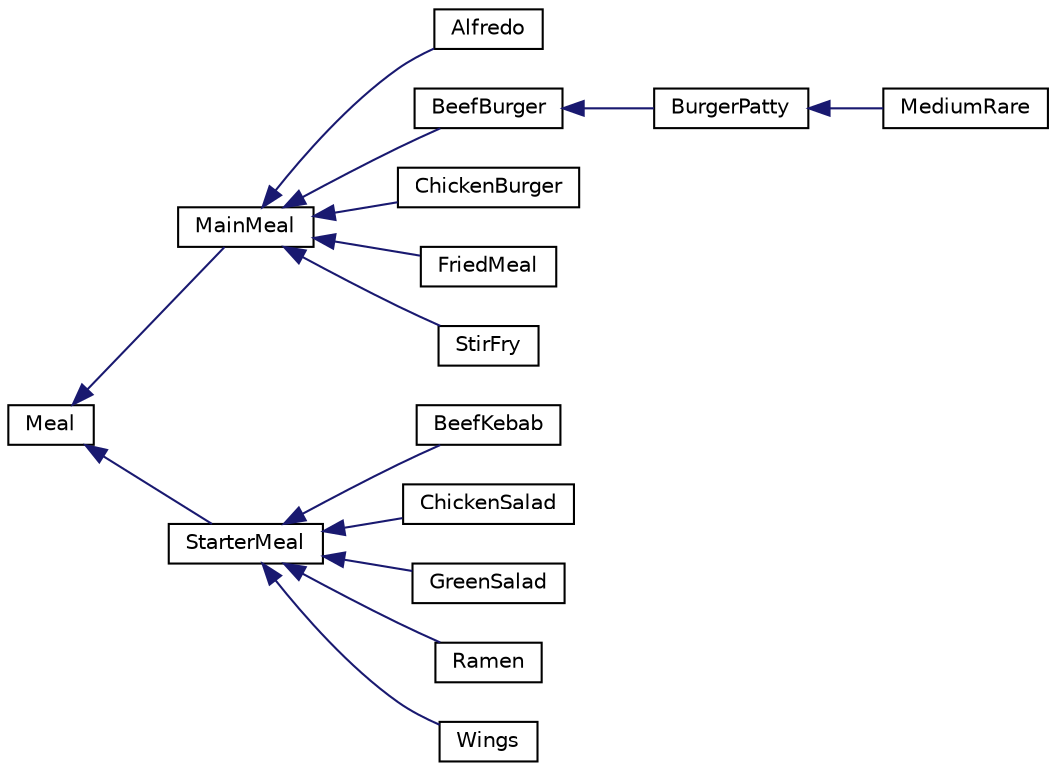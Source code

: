 digraph "Graphical Class Hierarchy"
{
 // LATEX_PDF_SIZE
  edge [fontname="Helvetica",fontsize="10",labelfontname="Helvetica",labelfontsize="10"];
  node [fontname="Helvetica",fontsize="10",shape=record];
  rankdir="LR";
  Node0 [label="Meal",height=0.2,width=0.4,color="black", fillcolor="white", style="filled",URL="$classMeal.html",tooltip="The Meal class is an abstract base class that defines the interface for creating meals."];
  Node0 -> Node1 [dir="back",color="midnightblue",fontsize="10",style="solid",fontname="Helvetica"];
  Node1 [label="MainMeal",height=0.2,width=0.4,color="black", fillcolor="white", style="filled",URL="$classMainMeal.html",tooltip="The MainMeal class is a concrete class that inherits from the Meal class. It provides an implementati..."];
  Node1 -> Node2 [dir="back",color="midnightblue",fontsize="10",style="solid",fontname="Helvetica"];
  Node2 [label="Alfredo",height=0.2,width=0.4,color="black", fillcolor="white", style="filled",URL="$classAlfredo.html",tooltip="The Alfredo class is a derived class of MainMeal that represents an Alfredo main meal."];
  Node1 -> Node3 [dir="back",color="midnightblue",fontsize="10",style="solid",fontname="Helvetica"];
  Node3 [label="BeefBurger",height=0.2,width=0.4,color="black", fillcolor="white", style="filled",URL="$classBeefBurger.html",tooltip="The BeefBurger class is a derived class of MainMeal that represents a beef burger."];
  Node3 -> Node4 [dir="back",color="midnightblue",fontsize="10",style="solid",fontname="Helvetica"];
  Node4 [label="BurgerPatty",height=0.2,width=0.4,color="black", fillcolor="white", style="filled",URL="$classBurgerPatty.html",tooltip=" "];
  Node4 -> Node5 [dir="back",color="midnightblue",fontsize="10",style="solid",fontname="Helvetica"];
  Node5 [label="MediumRare",height=0.2,width=0.4,color="black", fillcolor="white", style="filled",URL="$classMediumRare.html",tooltip=" "];
  Node1 -> Node6 [dir="back",color="midnightblue",fontsize="10",style="solid",fontname="Helvetica"];
  Node6 [label="ChickenBurger",height=0.2,width=0.4,color="black", fillcolor="white", style="filled",URL="$classChickenBurger.html",tooltip="The ChickenBurger class is a concrete component of the MainMeal hierarchy."];
  Node1 -> Node7 [dir="back",color="midnightblue",fontsize="10",style="solid",fontname="Helvetica"];
  Node7 [label="FriedMeal",height=0.2,width=0.4,color="black", fillcolor="white", style="filled",URL="$classFriedMeal.html",tooltip=" "];
  Node1 -> Node8 [dir="back",color="midnightblue",fontsize="10",style="solid",fontname="Helvetica"];
  Node8 [label="StirFry",height=0.2,width=0.4,color="black", fillcolor="white", style="filled",URL="$classStirFry.html",tooltip=" "];
  Node0 -> Node9 [dir="back",color="midnightblue",fontsize="10",style="solid",fontname="Helvetica"];
  Node9 [label="StarterMeal",height=0.2,width=0.4,color="black", fillcolor="white", style="filled",URL="$classStarterMeal.html",tooltip="The StarterMeal class is a derived class of the Meal class."];
  Node9 -> Node10 [dir="back",color="midnightblue",fontsize="10",style="solid",fontname="Helvetica"];
  Node10 [label="BeefKebab",height=0.2,width=0.4,color="black", fillcolor="white", style="filled",URL="$classBeefKebab.html",tooltip="The BeefKebab class is a derived class of StarterMeal."];
  Node9 -> Node11 [dir="back",color="midnightblue",fontsize="10",style="solid",fontname="Helvetica"];
  Node11 [label="ChickenSalad",height=0.2,width=0.4,color="black", fillcolor="white", style="filled",URL="$classChickenSalad.html",tooltip=" "];
  Node9 -> Node12 [dir="back",color="midnightblue",fontsize="10",style="solid",fontname="Helvetica"];
  Node12 [label="GreenSalad",height=0.2,width=0.4,color="black", fillcolor="white", style="filled",URL="$classGreenSalad.html",tooltip=" "];
  Node9 -> Node13 [dir="back",color="midnightblue",fontsize="10",style="solid",fontname="Helvetica"];
  Node13 [label="Ramen",height=0.2,width=0.4,color="black", fillcolor="white", style="filled",URL="$classRamen.html",tooltip="The Ramen class is a concrete implementation of the StarterMeal abstract class."];
  Node9 -> Node14 [dir="back",color="midnightblue",fontsize="10",style="solid",fontname="Helvetica"];
  Node14 [label="Wings",height=0.2,width=0.4,color="black", fillcolor="white", style="filled",URL="$classWings.html",tooltip=" "];
}
